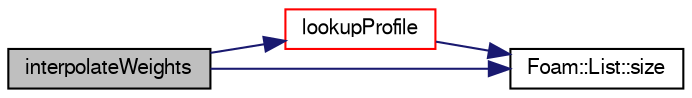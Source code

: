 digraph "interpolateWeights"
{
  bgcolor="transparent";
  edge [fontname="FreeSans",fontsize="10",labelfontname="FreeSans",labelfontsize="10"];
  node [fontname="FreeSans",fontsize="10",shape=record];
  rankdir="LR";
  Node306 [label="interpolateWeights",height=0.2,width=0.4,color="black", fillcolor="grey75", style="filled", fontcolor="black"];
  Node306 -> Node307 [color="midnightblue",fontsize="10",style="solid",fontname="FreeSans"];
  Node307 [label="lookupProfile",height=0.2,width=0.4,color="red",URL="$a23486.html#a6f7921c2a8451fb5d1588727f0cf8551",tooltip="Constructor. "];
  Node307 -> Node405 [color="midnightblue",fontsize="10",style="solid",fontname="FreeSans"];
  Node405 [label="Foam::List::size",height=0.2,width=0.4,color="black",URL="$a25694.html#a8a5f6fa29bd4b500caf186f60245b384",tooltip="Override size to be inconsistent with allocated storage. "];
  Node306 -> Node405 [color="midnightblue",fontsize="10",style="solid",fontname="FreeSans"];
}
